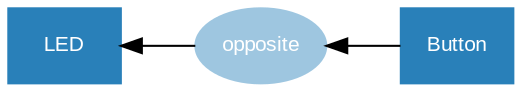 /* vim: set et sw=4 sts=4: */

digraph {
    graph [rankdir=RL];
    edge [arrowhead=normal, style=solid];

    /* Devices */
    node [shape=rect, style=filled, color="#2980b9", fontname=Arial, fontcolor="#ffffff", fontsize=10];

    LED
    Button

    /* functions */
    node [shape=oval, style=filled, color="#9ec6e0", fontcolor="#ffffff"];

    opposite

    Button -> opposite -> LED;
}
